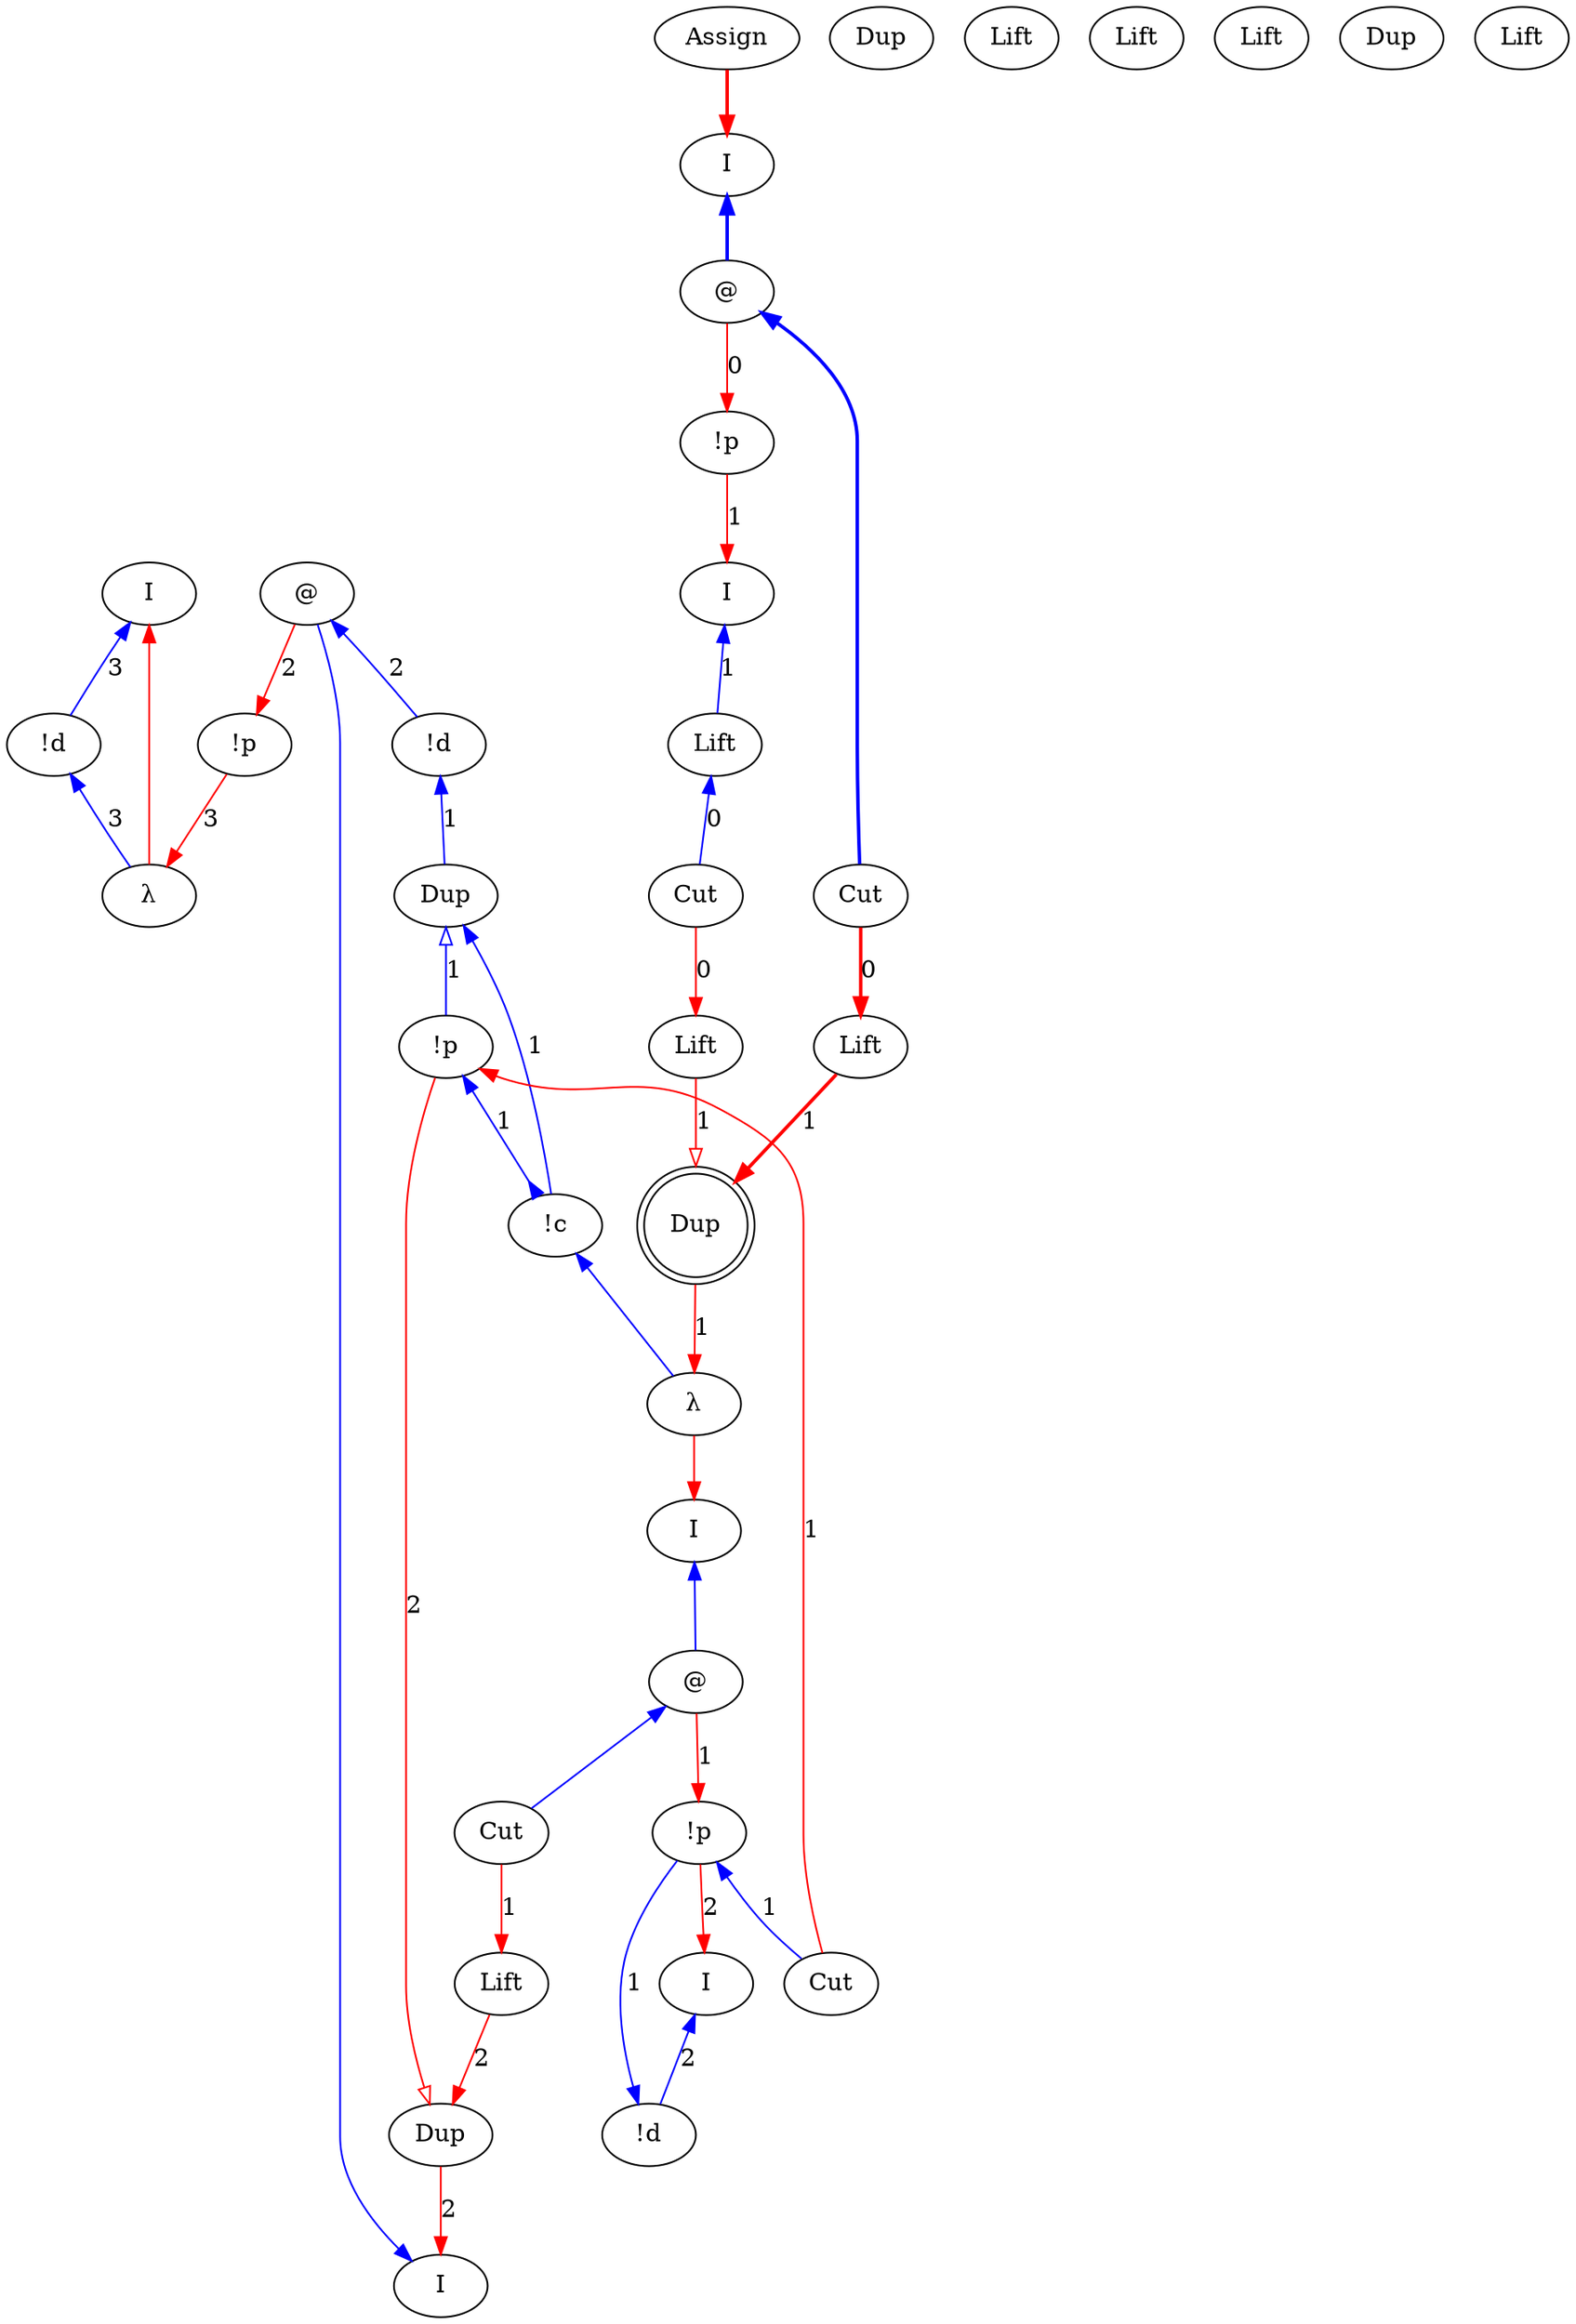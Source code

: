 digraph {
rankdir="TB"
"I0" [label="I"]
"!d1" [label="!d"]
"λ2" [label="λ"]
"!p3" [label="!p"]
"I4" [label="I"]
"@5" [label="@"]
"!d6" [label="!d"]
"I7" [label="I"]
"!d8" [label="!d"]
"!p9" [label="!p"]
"I10" [label="I"]
"@11" [label="@"]
"λ12" [label="λ"]
"I13" [label="I"]
"I14" [label="I"]
"@15" [label="@"]
"Assign16" [label="Assign"]
"Dup17" [label="Dup"]
"Dup18" [label="Dup",shape=doublecircle]
"Cut19" [label="Cut"]
"Lift20" [label="Lift"]
"Lift21" [label="Lift"]
"!p22" [label="!p"]
"Cut23" [label="Cut"]
"Lift24" [label="Lift"]
"Lift25" [label="Lift"]
"Lift26" [label="Lift"]
"Lift27" [label="Lift"]
"Dup28" [label="Dup"]
"Dup29" [label="Dup"]
"Dup30" [label="Dup"]
"!p31" [label="!p"]
"Cut32" [label="Cut"]
"!c33" [label="!c"]
"Cut34" [label="Cut"]
"Lift35" [label="Lift"]
"Lift36" [label="Lift"]
"!p31" -> "!c33"[color=blue,weight=1,tooltip="h116",label="1",arrowtail=normal,arrowhead=inv,dir=both]
"!c33" -> "λ12"[color=blue,weight=1,tooltip="h34",arrowtail=normal,arrowhead=none,dir=both]
"Dup30" -> "!c33"[color=blue,weight=1,tooltip="hf107",label="1",arrowtail=normal,arrowhead=none,dir=both]
"Dup30" -> "!p31"[color=blue,weight=1,tooltip="hf113",label="1",arrowtail=onormal,arrowhead=none,dir=both]
"!d6" -> "Dup30"[color=blue,weight=1,tooltip="hf65",label="1",arrowtail=normal,arrowhead=none,dir=both]
"!d1" -> "λ2"[color=blue,weight=1,tooltip="i81",label="3",arrowtail=normal,arrowhead=none,dir=both]
"I0" -> "!d1"[color=blue,weight=1,tooltip="iret84",label="3",arrowtail=normal,arrowhead=none,dir=both]
"I14" -> "@15"[color=blue,weight=1,tooltip="lret19",arrowtail=normal,arrowhead=none,penwidth=2,dir=both]
"I10" -> "@11"[color=blue,weight=1,tooltip="lret53",arrowtail=normal,arrowhead=none,dir=both]
"I4" -> "@5"[color=blue,weight=1,tooltip="lret75",arrowtail=normal,arrowhead=none,dir=both]
"@15" -> "Cut19"[color=blue,weight=1,tooltip="lval14",arrowtail=normal,arrowhead=none,penwidth=2,dir=both]
"@11" -> "Cut34"[color=blue,weight=1,tooltip="lval48",arrowtail=normal,arrowhead=none,dir=both]
"@5" -> "!d6"[color=blue,weight=1,tooltip="lval70",label="2",arrowtail=normal,arrowhead=none,dir=both]
"Cut32" -> "!p31"[color=red,weight=2,tooltip="newrret117",label="1",arrowhead=normal,arrowtail=none,dir=both]
"@15" -> "!p22"[color=red,weight=2,tooltip="newrret18",label="0",arrowhead=normal,arrowtail=none,dir=both]
"@11" -> "!p9"[color=red,weight=2,tooltip="newrret52",label="1",arrowhead=normal,arrowtail=none,dir=both]
"@5" -> "!p3"[color=red,weight=2,tooltip="newrret74",label="2",arrowhead=normal,arrowtail=none,dir=both]
"Lift36" -> "Dup29"[color=red,weight=2,tooltip="newrretf108",label="2",arrowhead=normal,arrowtail=none,dir=both]
"!p31" -> "Dup29"[color=red,weight=2,tooltip="newrretf114",label="2",arrowhead=onormal,arrowtail=none,dir=both]
"!p22" -> "I13"[color=red,weight=2,tooltip="newrretf23",label="1",arrowhead=normal,arrowtail=none,dir=both]
"Dup18" -> "λ12"[color=red,weight=2,tooltip="newrretf31",label="1",arrowhead=normal,arrowtail=none,dir=both]
"!p9" -> "I7"[color=red,weight=2,tooltip="newrretf57",label="2",arrowhead=normal,arrowtail=none,dir=both]
"Dup29" -> "I4"[color=red,weight=2,tooltip="newrretf66",label="2",arrowhead=normal,arrowtail=none,dir=both]
"!p3" -> "λ2"[color=red,weight=2,tooltip="newrretf78",label="3",arrowhead=normal,arrowtail=none,dir=both]
"Lift21" -> "Dup18"[color=red,weight=2,tooltip="newrretf87",label="1",arrowhead=normal,arrowtail=none,penwidth=2,dir=both]
"Lift27" -> "Dup18"[color=red,weight=2,tooltip="newrretf91",label="1",arrowhead=onormal,arrowtail=none,dir=both]
"λ12" -> "I10"[color=red,weight=2,tooltip="ret42",arrowhead=normal,arrowtail=none,dir=both]
"Assign16" -> "I14"[color=red,weight=2,tooltip="ret8",arrowhead=normal,arrowtail=none,penwidth=2,dir=both]
"λ2" -> "I0"[color=red,weight=2,tooltip="ret82",arrowhead=normal,arrowtail=none,dir=both]
"Lift26" -> "Cut23"[color=blue,weight=1,tooltip="seqDE104",label="0",arrowtail=normal,arrowhead=none,dir=both]
"Cut23" -> "Lift27"[color=red,weight=2,tooltip="seqDM102",label="0",arrowhead=normal,arrowtail=none,dir=both]
"Cut34" -> "Lift36"[color=red,weight=2,tooltip="seqDM121",label="1",arrowhead=normal,arrowtail=none,dir=both]
"Cut19" -> "Lift21"[color=red,weight=2,tooltip="seqDM96",label="0",arrowhead=normal,arrowtail=none,penwidth=2,dir=both]
"I13" -> "Lift26"[color=blue,weight=1,tooltip="xret26",label="1",arrowtail=normal,arrowhead=none,dir=both]
"!p9" -> "Cut32"[color=blue,weight=1,tooltip="yB44",label="1",arrowtail=normal,arrowhead=none,dir=both]
"!d8" -> "!p9"[color=blue,weight=1,tooltip="yBf56",label="1",arrowtail=normal,arrowhead=none,dir=both]
"I7" -> "!d8"[color=blue,weight=1,tooltip="yret60",label="2",arrowtail=normal,arrowhead=none,dir=both]
}

